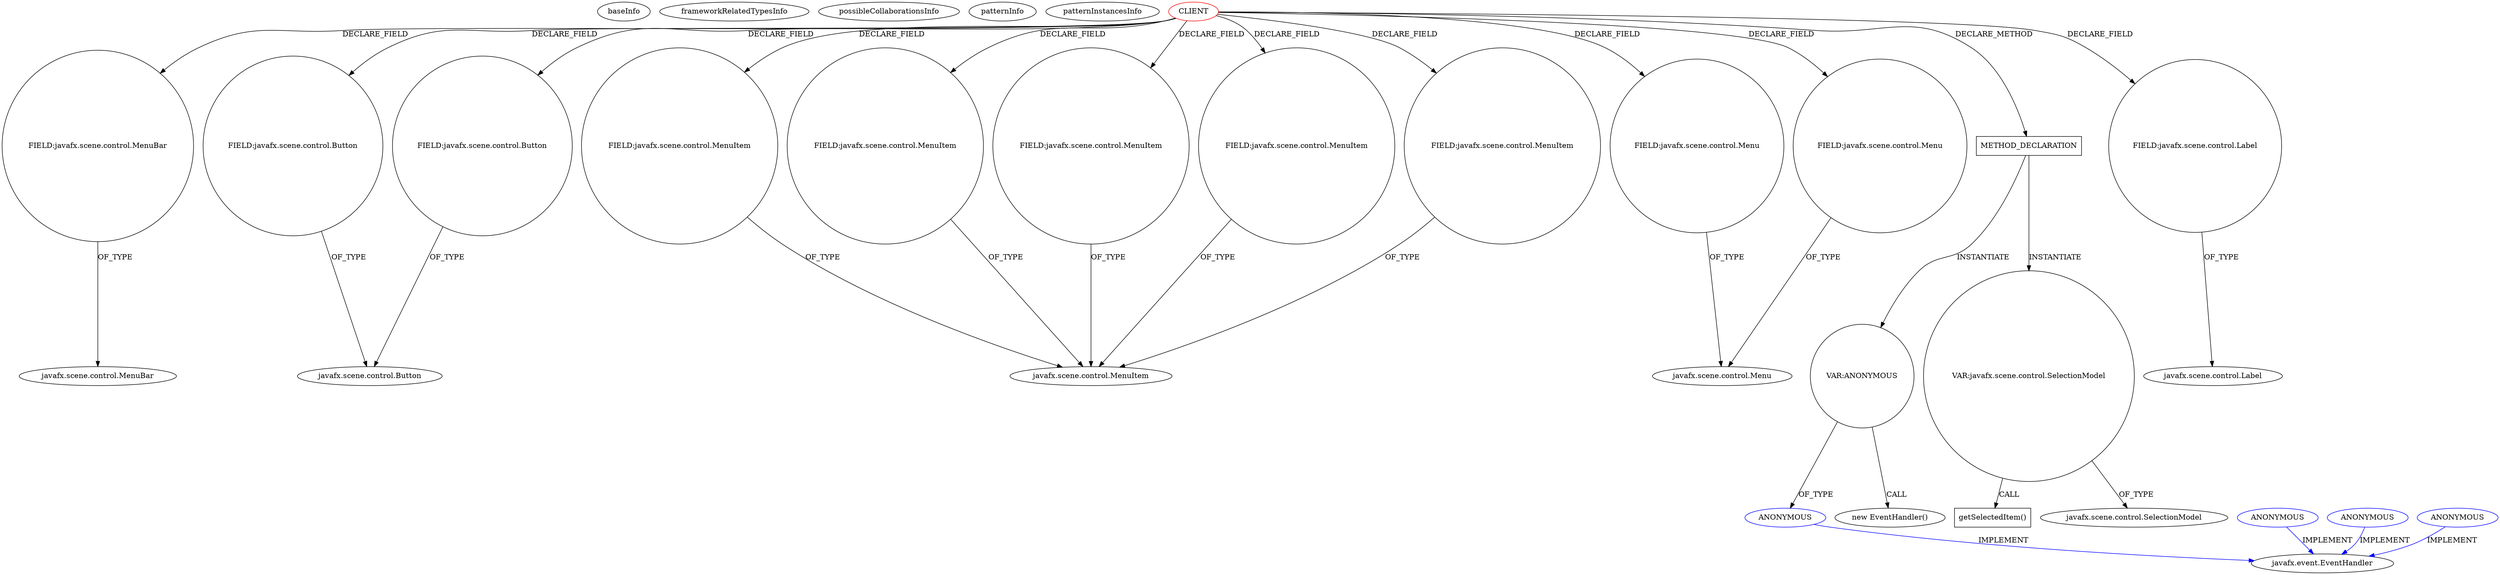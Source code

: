 digraph {
baseInfo[graphId=2466,category="pattern",isAnonymous=false,possibleRelation=false]
frameworkRelatedTypesInfo[]
possibleCollaborationsInfo[]
patternInfo[frequency=2.0,patternRootClient=0]
patternInstancesInfo[0="zvakanaka-bitbit~/zvakanaka-bitbit/bitbit-master/src/bitbit/BitBit.java~BitBit~4923",1="bjornbil-reservatie~/bjornbil-reservatie/reservatie-master/ReservatieKommaFinal/src/be/khleuven/bjornbillen/controller/MainController.java~MainController~2178"]
12[label="FIELD:javafx.scene.control.MenuBar",vertexType="FIELD_DECLARATION",isFrameworkType=false,shape=circle]
0[label="CLIENT",vertexType="ROOT_CLIENT_CLASS_DECLARATION",isFrameworkType=false,color=red]
4[label="FIELD:javafx.scene.control.MenuItem",vertexType="FIELD_DECLARATION",isFrameworkType=false,shape=circle]
40[label="FIELD:javafx.scene.control.Button",vertexType="FIELD_DECLARATION",isFrameworkType=false,shape=circle]
26[label="FIELD:javafx.scene.control.MenuItem",vertexType="FIELD_DECLARATION",isFrameworkType=false,shape=circle]
28[label="FIELD:javafx.scene.control.MenuItem",vertexType="FIELD_DECLARATION",isFrameworkType=false,shape=circle]
18[label="FIELD:javafx.scene.control.MenuItem",vertexType="FIELD_DECLARATION",isFrameworkType=false,shape=circle]
8[label="FIELD:javafx.scene.control.Button",vertexType="FIELD_DECLARATION",isFrameworkType=false,shape=circle]
24[label="FIELD:javafx.scene.control.MenuItem",vertexType="FIELD_DECLARATION",isFrameworkType=false,shape=circle]
46[label="FIELD:javafx.scene.control.Menu",vertexType="FIELD_DECLARATION",isFrameworkType=false,shape=circle]
10[label="FIELD:javafx.scene.control.Menu",vertexType="FIELD_DECLARATION",isFrameworkType=false,shape=circle]
13[label="javafx.scene.control.MenuBar",vertexType="FRAMEWORK_CLASS_TYPE",isFrameworkType=false]
5[label="javafx.scene.control.MenuItem",vertexType="FRAMEWORK_CLASS_TYPE",isFrameworkType=false]
11[label="javafx.scene.control.Menu",vertexType="FRAMEWORK_CLASS_TYPE",isFrameworkType=false]
231[label="METHOD_DECLARATION",vertexType="CLIENT_METHOD_DECLARATION",isFrameworkType=false,shape=box]
283[label="VAR:javafx.scene.control.SelectionModel",vertexType="VARIABLE_EXPRESION",isFrameworkType=false,shape=circle]
284[label="getSelectedItem()",vertexType="INSIDE_CALL",isFrameworkType=false,shape=box]
285[label="javafx.scene.control.SelectionModel",vertexType="FRAMEWORK_CLASS_TYPE",isFrameworkType=false]
2[label="FIELD:javafx.scene.control.Label",vertexType="FIELD_DECLARATION",isFrameworkType=false,shape=circle]
3[label="javafx.scene.control.Label",vertexType="FRAMEWORK_CLASS_TYPE",isFrameworkType=false]
9[label="javafx.scene.control.Button",vertexType="FRAMEWORK_CLASS_TYPE",isFrameworkType=false]
280[label="VAR:ANONYMOUS",vertexType="VARIABLE_EXPRESION",isFrameworkType=false,shape=circle]
281[label="ANONYMOUS",vertexType="REFERENCE_ANONYMOUS_DECLARATION",isFrameworkType=false,color=blue]
279[label="new EventHandler()",vertexType="CONSTRUCTOR_CALL",isFrameworkType=false]
63[label="javafx.event.EventHandler",vertexType="FRAMEWORK_INTERFACE_TYPE",isFrameworkType=false]
62[label="ANONYMOUS",vertexType="REFERENCE_ANONYMOUS_DECLARATION",isFrameworkType=false,color=blue]
210[label="ANONYMOUS",vertexType="REFERENCE_ANONYMOUS_DECLARATION",isFrameworkType=false,color=blue]
297[label="ANONYMOUS",vertexType="REFERENCE_ANONYMOUS_DECLARATION",isFrameworkType=false,color=blue]
12->13[label="OF_TYPE"]
0->2[label="DECLARE_FIELD"]
280->279[label="CALL"]
40->9[label="OF_TYPE"]
297->63[label="IMPLEMENT",color=blue]
0->4[label="DECLARE_FIELD"]
28->5[label="OF_TYPE"]
24->5[label="OF_TYPE"]
0->46[label="DECLARE_FIELD"]
26->5[label="OF_TYPE"]
281->63[label="IMPLEMENT",color=blue]
0->12[label="DECLARE_FIELD"]
0->28[label="DECLARE_FIELD"]
10->11[label="OF_TYPE"]
4->5[label="OF_TYPE"]
280->281[label="OF_TYPE"]
0->8[label="DECLARE_FIELD"]
8->9[label="OF_TYPE"]
231->283[label="INSTANTIATE"]
231->280[label="INSTANTIATE"]
2->3[label="OF_TYPE"]
0->40[label="DECLARE_FIELD"]
283->285[label="OF_TYPE"]
46->11[label="OF_TYPE"]
18->5[label="OF_TYPE"]
0->18[label="DECLARE_FIELD"]
283->284[label="CALL"]
0->26[label="DECLARE_FIELD"]
0->24[label="DECLARE_FIELD"]
0->10[label="DECLARE_FIELD"]
62->63[label="IMPLEMENT",color=blue]
210->63[label="IMPLEMENT",color=blue]
0->231[label="DECLARE_METHOD"]
}
